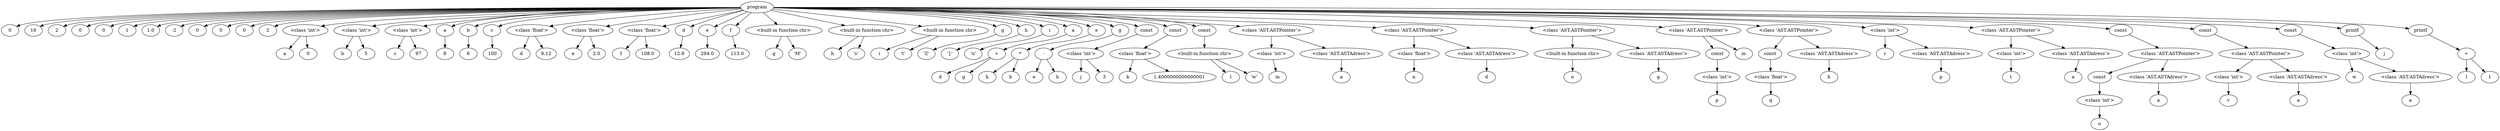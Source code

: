 digraph G { 
"<AST.AST object at 0x0000022B9831CE50> (0)"[label="program"]
"<AST.AST object at 0x0000022B9831CBE0> (1)"[label="0"]
"<AST.AST object at 0x0000022B9831CE50> (0)"->"<AST.AST object at 0x0000022B9831CBE0> (1)"
"<AST.AST object at 0x0000022B9831C5B0> (1)"[label="16"]
"<AST.AST object at 0x0000022B9831CE50> (0)"->"<AST.AST object at 0x0000022B9831C5B0> (1)"
"<AST.AST object at 0x0000022B9831C100> (1)"[label="2"]
"<AST.AST object at 0x0000022B9831CE50> (0)"->"<AST.AST object at 0x0000022B9831C100> (1)"
"<AST.AST object at 0x0000022B9831C2B0> (1)"[label="0"]
"<AST.AST object at 0x0000022B9831CE50> (0)"->"<AST.AST object at 0x0000022B9831C2B0> (1)"
"<AST.AST object at 0x0000022B9831C790> (1)"[label="0"]
"<AST.AST object at 0x0000022B9831CE50> (0)"->"<AST.AST object at 0x0000022B9831C790> (1)"
"<AST.AST object at 0x0000022B9831D310> (1)"[label="1"]
"<AST.AST object at 0x0000022B9831CE50> (0)"->"<AST.AST object at 0x0000022B9831D310> (1)"
"<AST.AST object at 0x0000022B9831DA90> (1)"[label="1.0"]
"<AST.AST object at 0x0000022B9831CE50> (0)"->"<AST.AST object at 0x0000022B9831DA90> (1)"
"<AST.AST object at 0x0000022B9831DC70> (1)"[label="-2"]
"<AST.AST object at 0x0000022B9831CE50> (0)"->"<AST.AST object at 0x0000022B9831DC70> (1)"
"<AST.AST object at 0x0000022B9831D610> (1)"[label="0"]
"<AST.AST object at 0x0000022B9831CE50> (0)"->"<AST.AST object at 0x0000022B9831D610> (1)"
"<AST.AST object at 0x0000022B9831D340> (1)"[label="0"]
"<AST.AST object at 0x0000022B9831CE50> (0)"->"<AST.AST object at 0x0000022B9831D340> (1)"
"<AST.AST object at 0x0000022B9831DAC0> (1)"[label="0"]
"<AST.AST object at 0x0000022B9831CE50> (0)"->"<AST.AST object at 0x0000022B9831DAC0> (1)"
"<AST.AST object at 0x0000022B9832C0D0> (1)"[label="2"]
"<AST.AST object at 0x0000022B9831CE50> (0)"->"<AST.AST object at 0x0000022B9832C0D0> (1)"
"<AST.ASTDataType object at 0x0000022B9832C190> (1)"[label="<class 'int'>"]
"<AST.AST object at 0x0000022B9831CE50> (0)"->"<AST.ASTDataType object at 0x0000022B9832C190> (1)"
"<AST.ASTDataType object at 0x0000022B9832C190> (1)"[label="<class 'int'>"]
"<AST.ASTVariable object at 0x0000022B9832C130> (2)"[label="a"]
"<AST.ASTDataType object at 0x0000022B9832C190> (1)"->"<AST.ASTVariable object at 0x0000022B9832C130> (2)"
"<AST.AST object at 0x0000022B9832C220> (2)"[label="0"]
"<AST.ASTDataType object at 0x0000022B9832C190> (1)"->"<AST.AST object at 0x0000022B9832C220> (2)"
"<AST.ASTDataType object at 0x0000022B9832C2E0> (1)"[label="<class 'int'>"]
"<AST.AST object at 0x0000022B9831CE50> (0)"->"<AST.ASTDataType object at 0x0000022B9832C2E0> (1)"
"<AST.ASTDataType object at 0x0000022B9832C2E0> (1)"[label="<class 'int'>"]
"<AST.ASTVariable object at 0x0000022B9832C2B0> (2)"[label="b"]
"<AST.ASTDataType object at 0x0000022B9832C2E0> (1)"->"<AST.ASTVariable object at 0x0000022B9832C2B0> (2)"
"<AST.AST object at 0x0000022B9832C400> (2)"[label="5"]
"<AST.ASTDataType object at 0x0000022B9832C2E0> (1)"->"<AST.AST object at 0x0000022B9832C400> (2)"
"<AST.ASTDataType object at 0x0000022B9832C430> (1)"[label="<class 'int'>"]
"<AST.AST object at 0x0000022B9831CE50> (0)"->"<AST.ASTDataType object at 0x0000022B9832C430> (1)"
"<AST.ASTDataType object at 0x0000022B9832C430> (1)"[label="<class 'int'>"]
"<AST.ASTVariable object at 0x0000022B9832C3D0> (2)"[label="c"]
"<AST.ASTDataType object at 0x0000022B9832C430> (1)"->"<AST.ASTVariable object at 0x0000022B9832C3D0> (2)"
"<AST.AST object at 0x0000022B9832C550> (2)"[label="97"]
"<AST.ASTDataType object at 0x0000022B9832C430> (1)"->"<AST.AST object at 0x0000022B9832C550> (2)"
"<AST.ASTVariable object at 0x0000022B9832C520> (1)"[label="a"]
"<AST.AST object at 0x0000022B9831CE50> (0)"->"<AST.ASTVariable object at 0x0000022B9832C520> (1)"
"<AST.ASTVariable object at 0x0000022B9832C520> (1)"[label="a"]
"<AST.AST object at 0x0000022B9832C580> (2)"[label="8"]
"<AST.ASTVariable object at 0x0000022B9832C520> (1)"->"<AST.AST object at 0x0000022B9832C580> (2)"
"<AST.ASTVariable object at 0x0000022B9832C5E0> (1)"[label="b"]
"<AST.AST object at 0x0000022B9831CE50> (0)"->"<AST.ASTVariable object at 0x0000022B9832C5E0> (1)"
"<AST.ASTVariable object at 0x0000022B9832C5E0> (1)"[label="b"]
"<AST.AST object at 0x0000022B9832C610> (2)"[label="6"]
"<AST.ASTVariable object at 0x0000022B9832C5E0> (1)"->"<AST.AST object at 0x0000022B9832C610> (2)"
"<AST.ASTVariable object at 0x0000022B9832C670> (1)"[label="c"]
"<AST.AST object at 0x0000022B9831CE50> (0)"->"<AST.ASTVariable object at 0x0000022B9832C670> (1)"
"<AST.ASTVariable object at 0x0000022B9832C670> (1)"[label="c"]
"<AST.AST object at 0x0000022B9832C700> (2)"[label="100"]
"<AST.ASTVariable object at 0x0000022B9832C670> (1)"->"<AST.AST object at 0x0000022B9832C700> (2)"
"<AST.ASTDataType object at 0x0000022B9832C7C0> (1)"[label="<class 'float'>"]
"<AST.AST object at 0x0000022B9831CE50> (0)"->"<AST.ASTDataType object at 0x0000022B9832C7C0> (1)"
"<AST.ASTDataType object at 0x0000022B9832C7C0> (1)"[label="<class 'float'>"]
"<AST.ASTVariable object at 0x0000022B9832C760> (2)"[label="d"]
"<AST.ASTDataType object at 0x0000022B9832C7C0> (1)"->"<AST.ASTVariable object at 0x0000022B9832C760> (2)"
"<AST.AST object at 0x0000022B9832C850> (2)"[label="9.12"]
"<AST.ASTDataType object at 0x0000022B9832C7C0> (1)"->"<AST.AST object at 0x0000022B9832C850> (2)"
"<AST.ASTDataType object at 0x0000022B9832C910> (1)"[label="<class 'float'>"]
"<AST.AST object at 0x0000022B9831CE50> (0)"->"<AST.ASTDataType object at 0x0000022B9832C910> (1)"
"<AST.ASTDataType object at 0x0000022B9832C910> (1)"[label="<class 'float'>"]
"<AST.ASTVariable object at 0x0000022B9832C8E0> (2)"[label="e"]
"<AST.ASTDataType object at 0x0000022B9832C910> (1)"->"<AST.ASTVariable object at 0x0000022B9832C8E0> (2)"
"<AST.AST object at 0x0000022B9832CA30> (2)"[label="2.0"]
"<AST.ASTDataType object at 0x0000022B9832C910> (1)"->"<AST.AST object at 0x0000022B9832CA30> (2)"
"<AST.ASTDataType object at 0x0000022B9832CA60> (1)"[label="<class 'float'>"]
"<AST.AST object at 0x0000022B9831CE50> (0)"->"<AST.ASTDataType object at 0x0000022B9832CA60> (1)"
"<AST.ASTDataType object at 0x0000022B9832CA60> (1)"[label="<class 'float'>"]
"<AST.ASTVariable object at 0x0000022B9832C9A0> (2)"[label="f"]
"<AST.ASTDataType object at 0x0000022B9832CA60> (1)"->"<AST.ASTVariable object at 0x0000022B9832C9A0> (2)"
"<AST.AST object at 0x0000022B9832CB80> (2)"[label="108.0"]
"<AST.ASTDataType object at 0x0000022B9832CA60> (1)"->"<AST.AST object at 0x0000022B9832CB80> (2)"
"<AST.ASTVariable object at 0x0000022B9832CBB0> (1)"[label="d"]
"<AST.AST object at 0x0000022B9831CE50> (0)"->"<AST.ASTVariable object at 0x0000022B9832CBB0> (1)"
"<AST.ASTVariable object at 0x0000022B9832CBB0> (1)"[label="d"]
"<AST.AST object at 0x0000022B9832CBE0> (2)"[label="12.8"]
"<AST.ASTVariable object at 0x0000022B9832CBB0> (1)"->"<AST.AST object at 0x0000022B9832CBE0> (2)"
"<AST.ASTVariable object at 0x0000022B9832CC40> (1)"[label="e"]
"<AST.AST object at 0x0000022B9831CE50> (0)"->"<AST.ASTVariable object at 0x0000022B9832CC40> (1)"
"<AST.ASTVariable object at 0x0000022B9832CC40> (1)"[label="e"]
"<AST.AST object at 0x0000022B9832CCA0> (2)"[label="294.0"]
"<AST.ASTVariable object at 0x0000022B9832CC40> (1)"->"<AST.AST object at 0x0000022B9832CCA0> (2)"
"<AST.ASTVariable object at 0x0000022B9832CD30> (1)"[label="f"]
"<AST.AST object at 0x0000022B9831CE50> (0)"->"<AST.ASTVariable object at 0x0000022B9832CD30> (1)"
"<AST.ASTVariable object at 0x0000022B9832CD30> (1)"[label="f"]
"<AST.AST object at 0x0000022B9832CD90> (2)"[label="113.0"]
"<AST.ASTVariable object at 0x0000022B9832CD30> (1)"->"<AST.AST object at 0x0000022B9832CD90> (2)"
"<AST.ASTDataType object at 0x0000022B9832CE50> (1)"[label="<built-in function chr>"]
"<AST.AST object at 0x0000022B9831CE50> (0)"->"<AST.ASTDataType object at 0x0000022B9832CE50> (1)"
"<AST.ASTDataType object at 0x0000022B9832CE50> (1)"[label="<built-in function chr>"]
"<AST.ASTVariable object at 0x0000022B9832CDF0> (2)"[label="g"]
"<AST.ASTDataType object at 0x0000022B9832CE50> (1)"->"<AST.ASTVariable object at 0x0000022B9832CDF0> (2)"
"<AST.AST object at 0x0000022B9832CEE0> (2)"[label="'M'"]
"<AST.ASTDataType object at 0x0000022B9832CE50> (1)"->"<AST.AST object at 0x0000022B9832CEE0> (2)"
"<AST.ASTDataType object at 0x0000022B9832CFA0> (1)"[label="<built-in function chr>"]
"<AST.AST object at 0x0000022B9831CE50> (0)"->"<AST.ASTDataType object at 0x0000022B9832CFA0> (1)"
"<AST.ASTDataType object at 0x0000022B9832CFA0> (1)"[label="<built-in function chr>"]
"<AST.ASTVariable object at 0x0000022B9832CF70> (2)"[label="h"]
"<AST.ASTDataType object at 0x0000022B9832CFA0> (1)"->"<AST.ASTVariable object at 0x0000022B9832CF70> (2)"
"<AST.AST object at 0x0000022B9832F100> (2)"[label="'s'"]
"<AST.ASTDataType object at 0x0000022B9832CFA0> (1)"->"<AST.AST object at 0x0000022B9832F100> (2)"
"<AST.ASTDataType object at 0x0000022B9832F160> (1)"[label="<built-in function chr>"]
"<AST.AST object at 0x0000022B9831CE50> (0)"->"<AST.ASTDataType object at 0x0000022B9832F160> (1)"
"<AST.ASTDataType object at 0x0000022B9832F160> (1)"[label="<built-in function chr>"]
"<AST.ASTVariable object at 0x0000022B9832F0D0> (2)"[label="i"]
"<AST.ASTDataType object at 0x0000022B9832F160> (1)"->"<AST.ASTVariable object at 0x0000022B9832F0D0> (2)"
"<AST.AST object at 0x0000022B9832F280> (2)"[label="'t'"]
"<AST.ASTDataType object at 0x0000022B9832F160> (1)"->"<AST.AST object at 0x0000022B9832F280> (2)"
"<AST.ASTVariable object at 0x0000022B9832F250> (1)"[label="g"]
"<AST.AST object at 0x0000022B9831CE50> (0)"->"<AST.ASTVariable object at 0x0000022B9832F250> (1)"
"<AST.ASTVariable object at 0x0000022B9832F250> (1)"[label="g"]
"<AST.AST object at 0x0000022B9832F2E0> (2)"[label="'Z'"]
"<AST.ASTVariable object at 0x0000022B9832F250> (1)"->"<AST.AST object at 0x0000022B9832F2E0> (2)"
"<AST.ASTVariable object at 0x0000022B9832F340> (1)"[label="h"]
"<AST.AST object at 0x0000022B9831CE50> (0)"->"<AST.ASTVariable object at 0x0000022B9832F340> (1)"
"<AST.ASTVariable object at 0x0000022B9832F340> (1)"[label="h"]
"<AST.AST object at 0x0000022B9832F430> (2)"[label="'}'"]
"<AST.ASTVariable object at 0x0000022B9832F340> (1)"->"<AST.AST object at 0x0000022B9832F430> (2)"
"<AST.ASTVariable object at 0x0000022B9832F3D0> (1)"[label="i"]
"<AST.AST object at 0x0000022B9831CE50> (0)"->"<AST.ASTVariable object at 0x0000022B9832F3D0> (1)"
"<AST.ASTVariable object at 0x0000022B9832F3D0> (1)"[label="i"]
"<AST.AST object at 0x0000022B9832F490> (2)"[label="'u'"]
"<AST.ASTVariable object at 0x0000022B9832F3D0> (1)"->"<AST.AST object at 0x0000022B9832F490> (2)"
"<AST.ASTVariable object at 0x0000022B9832F4F0> (1)"[label="a"]
"<AST.AST object at 0x0000022B9831CE50> (0)"->"<AST.ASTVariable object at 0x0000022B9832F4F0> (1)"
"<AST.ASTVariable object at 0x0000022B9832F4F0> (1)"[label="a"]
"<AST.ASTOperator object at 0x0000022B9832F610> (2)"[label="+"]
"<AST.ASTVariable object at 0x0000022B9832F4F0> (1)"->"<AST.ASTOperator object at 0x0000022B9832F610> (2)"
"<AST.ASTOperator object at 0x0000022B9832F610> (2)"[label="+"]
"<AST.ASTVariable object at 0x0000022B9832F550> (3)"[label="d"]
"<AST.ASTOperator object at 0x0000022B9832F610> (2)"->"<AST.ASTVariable object at 0x0000022B9832F550> (3)"
"<AST.ASTVariable object at 0x0000022B9832F5B0> (3)"[label="g"]
"<AST.ASTOperator object at 0x0000022B9832F610> (2)"->"<AST.ASTVariable object at 0x0000022B9832F5B0> (3)"
"<AST.ASTVariable object at 0x0000022B9832F670> (1)"[label="e"]
"<AST.AST object at 0x0000022B9831CE50> (0)"->"<AST.ASTVariable object at 0x0000022B9832F670> (1)"
"<AST.ASTVariable object at 0x0000022B9832F670> (1)"[label="e"]
"<AST.ASTOperator object at 0x0000022B9832F790> (2)"[label="*"]
"<AST.ASTVariable object at 0x0000022B9832F670> (1)"->"<AST.ASTOperator object at 0x0000022B9832F790> (2)"
"<AST.ASTOperator object at 0x0000022B9832F790> (2)"[label="*"]
"<AST.ASTVariable object at 0x0000022B9832F6D0> (3)"[label="h"]
"<AST.ASTOperator object at 0x0000022B9832F790> (2)"->"<AST.ASTVariable object at 0x0000022B9832F6D0> (3)"
"<AST.ASTVariable object at 0x0000022B9832F730> (3)"[label="b"]
"<AST.ASTOperator object at 0x0000022B9832F790> (2)"->"<AST.ASTVariable object at 0x0000022B9832F730> (3)"
"<AST.ASTVariable object at 0x0000022B9832F7F0> (1)"[label="g"]
"<AST.AST object at 0x0000022B9831CE50> (0)"->"<AST.ASTVariable object at 0x0000022B9832F7F0> (1)"
"<AST.ASTVariable object at 0x0000022B9832F7F0> (1)"[label="g"]
"<AST.ASTOperator object at 0x0000022B9832F910> (2)"[label="-"]
"<AST.ASTVariable object at 0x0000022B9832F7F0> (1)"->"<AST.ASTOperator object at 0x0000022B9832F910> (2)"
"<AST.ASTOperator object at 0x0000022B9832F910> (2)"[label="-"]
"<AST.ASTVariable object at 0x0000022B9832F850> (3)"[label="e"]
"<AST.ASTOperator object at 0x0000022B9832F910> (2)"->"<AST.ASTVariable object at 0x0000022B9832F850> (3)"
"<AST.ASTVariable object at 0x0000022B9832F8B0> (3)"[label="h"]
"<AST.ASTOperator object at 0x0000022B9832F910> (2)"->"<AST.ASTVariable object at 0x0000022B9832F8B0> (3)"
"<AST.ASTConst object at 0x0000022B9832FA60> (1)"[label="const"]
"<AST.AST object at 0x0000022B9831CE50> (0)"->"<AST.ASTConst object at 0x0000022B9832FA60> (1)"
"<AST.ASTConst object at 0x0000022B9832FA60> (1)"[label="const"]
"<AST.ASTDataType object at 0x0000022B9832F9D0> (2)"[label="<class 'int'>"]
"<AST.ASTConst object at 0x0000022B9832FA60> (1)"->"<AST.ASTDataType object at 0x0000022B9832F9D0> (2)"
"<AST.ASTDataType object at 0x0000022B9832F9D0> (2)"[label="<class 'int'>"]
"<AST.ASTVariable object at 0x0000022B9832F970> (3)"[label="j"]
"<AST.ASTDataType object at 0x0000022B9832F9D0> (2)"->"<AST.ASTVariable object at 0x0000022B9832F970> (3)"
"<AST.AST object at 0x0000022B9832FB80> (3)"[label="3"]
"<AST.ASTDataType object at 0x0000022B9832F9D0> (2)"->"<AST.AST object at 0x0000022B9832FB80> (3)"
"<AST.ASTConst object at 0x0000022B9832FD00> (1)"[label="const"]
"<AST.AST object at 0x0000022B9831CE50> (0)"->"<AST.ASTConst object at 0x0000022B9832FD00> (1)"
"<AST.ASTConst object at 0x0000022B9832FD00> (1)"[label="const"]
"<AST.ASTDataType object at 0x0000022B9832FC10> (2)"[label="<class 'float'>"]
"<AST.ASTConst object at 0x0000022B9832FD00> (1)"->"<AST.ASTDataType object at 0x0000022B9832FC10> (2)"
"<AST.ASTDataType object at 0x0000022B9832FC10> (2)"[label="<class 'float'>"]
"<AST.ASTVariable object at 0x0000022B9832FC70> (3)"[label="k"]
"<AST.ASTDataType object at 0x0000022B9832FC10> (2)"->"<AST.ASTVariable object at 0x0000022B9832FC70> (3)"
"<AST.AST object at 0x0000022B9832FE20> (3)"[label="1.4000000000000001"]
"<AST.ASTDataType object at 0x0000022B9832FC10> (2)"->"<AST.AST object at 0x0000022B9832FE20> (3)"
"<AST.ASTConst object at 0x0000022B9832FFA0> (1)"[label="const"]
"<AST.AST object at 0x0000022B9831CE50> (0)"->"<AST.ASTConst object at 0x0000022B9832FFA0> (1)"
"<AST.ASTConst object at 0x0000022B9832FFA0> (1)"[label="const"]
"<AST.ASTDataType object at 0x0000022B9832FF10> (2)"[label="<built-in function chr>"]
"<AST.ASTConst object at 0x0000022B9832FFA0> (1)"->"<AST.ASTDataType object at 0x0000022B9832FF10> (2)"
"<AST.ASTDataType object at 0x0000022B9832FF10> (2)"[label="<built-in function chr>"]
"<AST.ASTVariable object at 0x0000022B9832FE80> (3)"[label="l"]
"<AST.ASTDataType object at 0x0000022B9832FF10> (2)"->"<AST.ASTVariable object at 0x0000022B9832FE80> (3)"
"<AST.AST object at 0x0000022B9832CE80> (3)"[label="'w'"]
"<AST.ASTDataType object at 0x0000022B9832FF10> (2)"->"<AST.AST object at 0x0000022B9832CE80> (3)"
"<AST.ASTPointer object at 0x0000022B98336070> (1)"[label="<class 'AST.ASTPointer'>"]
"<AST.AST object at 0x0000022B9831CE50> (0)"->"<AST.ASTPointer object at 0x0000022B98336070> (1)"
"<AST.ASTPointer object at 0x0000022B98336070> (1)"[label="<class 'AST.ASTPointer'>"]
"<AST.ASTDataType object at 0x0000022B9832C460> (2)"[label="<class 'int'>"]
"<AST.ASTPointer object at 0x0000022B98336070> (1)"->"<AST.ASTDataType object at 0x0000022B9832C460> (2)"
"<AST.ASTDataType object at 0x0000022B9832C460> (2)"[label="<class 'int'>"]
"<AST.ASTVariable object at 0x0000022B9832C940> (3)"[label="m"]
"<AST.ASTDataType object at 0x0000022B9832C460> (2)"->"<AST.ASTVariable object at 0x0000022B9832C940> (3)"
"<AST.ASTAdress object at 0x0000022B98336100> (2)"[label="<class 'AST.ASTAdress'>"]
"<AST.ASTPointer object at 0x0000022B98336070> (1)"->"<AST.ASTAdress object at 0x0000022B98336100> (2)"
"<AST.ASTAdress object at 0x0000022B98336100> (2)"[label="<class 'AST.ASTAdress'>"]
"<AST.ASTVariable object at 0x0000022B983360D0> (3)"[label="a"]
"<AST.ASTAdress object at 0x0000022B98336100> (2)"->"<AST.ASTVariable object at 0x0000022B983360D0> (3)"
"<AST.ASTPointer object at 0x0000022B98336250> (1)"[label="<class 'AST.ASTPointer'>"]
"<AST.AST object at 0x0000022B9831CE50> (0)"->"<AST.ASTPointer object at 0x0000022B98336250> (1)"
"<AST.ASTPointer object at 0x0000022B98336250> (1)"[label="<class 'AST.ASTPointer'>"]
"<AST.ASTDataType object at 0x0000022B98336190> (2)"[label="<class 'float'>"]
"<AST.ASTPointer object at 0x0000022B98336250> (1)"->"<AST.ASTDataType object at 0x0000022B98336190> (2)"
"<AST.ASTDataType object at 0x0000022B98336190> (2)"[label="<class 'float'>"]
"<AST.ASTVariable object at 0x0000022B98336160> (3)"[label="n"]
"<AST.ASTDataType object at 0x0000022B98336190> (2)"->"<AST.ASTVariable object at 0x0000022B98336160> (3)"
"<AST.ASTAdress object at 0x0000022B98336310> (2)"[label="<class 'AST.ASTAdress'>"]
"<AST.ASTPointer object at 0x0000022B98336250> (1)"->"<AST.ASTAdress object at 0x0000022B98336310> (2)"
"<AST.ASTAdress object at 0x0000022B98336310> (2)"[label="<class 'AST.ASTAdress'>"]
"<AST.ASTVariable object at 0x0000022B983362E0> (3)"[label="d"]
"<AST.ASTAdress object at 0x0000022B98336310> (2)"->"<AST.ASTVariable object at 0x0000022B983362E0> (3)"
"<AST.ASTPointer object at 0x0000022B98336460> (1)"[label="<class 'AST.ASTPointer'>"]
"<AST.AST object at 0x0000022B9831CE50> (0)"->"<AST.ASTPointer object at 0x0000022B98336460> (1)"
"<AST.ASTPointer object at 0x0000022B98336460> (1)"[label="<class 'AST.ASTPointer'>"]
"<AST.ASTDataType object at 0x0000022B983363D0> (2)"[label="<built-in function chr>"]
"<AST.ASTPointer object at 0x0000022B98336460> (1)"->"<AST.ASTDataType object at 0x0000022B983363D0> (2)"
"<AST.ASTDataType object at 0x0000022B983363D0> (2)"[label="<built-in function chr>"]
"<AST.ASTVariable object at 0x0000022B98336370> (3)"[label="o"]
"<AST.ASTDataType object at 0x0000022B983363D0> (2)"->"<AST.ASTVariable object at 0x0000022B98336370> (3)"
"<AST.ASTAdress object at 0x0000022B98336520> (2)"[label="<class 'AST.ASTAdress'>"]
"<AST.ASTPointer object at 0x0000022B98336460> (1)"->"<AST.ASTAdress object at 0x0000022B98336520> (2)"
"<AST.ASTAdress object at 0x0000022B98336520> (2)"[label="<class 'AST.ASTAdress'>"]
"<AST.ASTVariable object at 0x0000022B983364F0> (3)"[label="g"]
"<AST.ASTAdress object at 0x0000022B98336520> (2)"->"<AST.ASTVariable object at 0x0000022B983364F0> (3)"
"<AST.ASTPointer object at 0x0000022B98336700> (1)"[label="<class 'AST.ASTPointer'>"]
"<AST.AST object at 0x0000022B9831CE50> (0)"->"<AST.ASTPointer object at 0x0000022B98336700> (1)"
"<AST.ASTPointer object at 0x0000022B98336700> (1)"[label="<class 'AST.ASTPointer'>"]
"<AST.ASTConst object at 0x0000022B98336670> (2)"[label="const"]
"<AST.ASTPointer object at 0x0000022B98336700> (1)"->"<AST.ASTConst object at 0x0000022B98336670> (2)"
"<AST.ASTConst object at 0x0000022B98336670> (2)"[label="const"]
"<AST.ASTDataType object at 0x0000022B983365B0> (3)"[label="<class 'int'>"]
"<AST.ASTConst object at 0x0000022B98336670> (2)"->"<AST.ASTDataType object at 0x0000022B983365B0> (3)"
"<AST.ASTDataType object at 0x0000022B983365B0> (3)"[label="<class 'int'>"]
"<AST.ASTVariable object at 0x0000022B98336580> (4)"[label="p"]
"<AST.ASTDataType object at 0x0000022B983365B0> (3)"->"<AST.ASTVariable object at 0x0000022B98336580> (4)"
"<AST.ASTVariable object at 0x0000022B98336730> (2)"[label="m"]
"<AST.ASTPointer object at 0x0000022B98336700> (1)"->"<AST.ASTVariable object at 0x0000022B98336730> (2)"
"<AST.ASTPointer object at 0x0000022B98336910> (1)"[label="<class 'AST.ASTPointer'>"]
"<AST.AST object at 0x0000022B9831CE50> (0)"->"<AST.ASTPointer object at 0x0000022B98336910> (1)"
"<AST.ASTPointer object at 0x0000022B98336910> (1)"[label="<class 'AST.ASTPointer'>"]
"<AST.ASTConst object at 0x0000022B98336880> (2)"[label="const"]
"<AST.ASTPointer object at 0x0000022B98336910> (1)"->"<AST.ASTConst object at 0x0000022B98336880> (2)"
"<AST.ASTConst object at 0x0000022B98336880> (2)"[label="const"]
"<AST.ASTDataType object at 0x0000022B983367C0> (3)"[label="<class 'float'>"]
"<AST.ASTConst object at 0x0000022B98336880> (2)"->"<AST.ASTDataType object at 0x0000022B983367C0> (3)"
"<AST.ASTDataType object at 0x0000022B983367C0> (3)"[label="<class 'float'>"]
"<AST.ASTVariable object at 0x0000022B98336790> (4)"[label="q"]
"<AST.ASTDataType object at 0x0000022B983367C0> (3)"->"<AST.ASTVariable object at 0x0000022B98336790> (4)"
"<AST.ASTAdress object at 0x0000022B983369A0> (2)"[label="<class 'AST.ASTAdress'>"]
"<AST.ASTPointer object at 0x0000022B98336910> (1)"->"<AST.ASTAdress object at 0x0000022B983369A0> (2)"
"<AST.ASTAdress object at 0x0000022B983369A0> (2)"[label="<class 'AST.ASTAdress'>"]
"<AST.ASTVariable object at 0x0000022B98336940> (3)"[label="h"]
"<AST.ASTAdress object at 0x0000022B983369A0> (2)"->"<AST.ASTVariable object at 0x0000022B98336940> (3)"
"<AST.ASTDataType object at 0x0000022B983369D0> (1)"[label="<class 'int'>"]
"<AST.AST object at 0x0000022B9831CE50> (0)"->"<AST.ASTDataType object at 0x0000022B983369D0> (1)"
"<AST.ASTDataType object at 0x0000022B983369D0> (1)"[label="<class 'int'>"]
"<AST.ASTVariable object at 0x0000022B98336A00> (2)"[label="r"]
"<AST.ASTDataType object at 0x0000022B983369D0> (1)"->"<AST.ASTVariable object at 0x0000022B98336A00> (2)"
"<AST.ASTAdress object at 0x0000022B98336B80> (2)"[label="<class 'AST.ASTAdress'>"]
"<AST.ASTDataType object at 0x0000022B983369D0> (1)"->"<AST.ASTAdress object at 0x0000022B98336B80> (2)"
"<AST.ASTAdress object at 0x0000022B98336B80> (2)"[label="<class 'AST.ASTAdress'>"]
"<AST.ASTVariable object at 0x0000022B98336AF0> (3)"[label="p"]
"<AST.ASTAdress object at 0x0000022B98336B80> (2)"->"<AST.ASTVariable object at 0x0000022B98336AF0> (3)"
"<AST.ASTPointer object at 0x0000022B98336C70> (1)"[label="<class 'AST.ASTPointer'>"]
"<AST.AST object at 0x0000022B9831CE50> (0)"->"<AST.ASTPointer object at 0x0000022B98336C70> (1)"
"<AST.ASTPointer object at 0x0000022B98336C70> (1)"[label="<class 'AST.ASTPointer'>"]
"<AST.ASTDataType object at 0x0000022B98336C10> (2)"[label="<class 'int'>"]
"<AST.ASTPointer object at 0x0000022B98336C70> (1)"->"<AST.ASTDataType object at 0x0000022B98336C10> (2)"
"<AST.ASTDataType object at 0x0000022B98336C10> (2)"[label="<class 'int'>"]
"<AST.ASTVariable object at 0x0000022B98336BB0> (3)"[label="t"]
"<AST.ASTDataType object at 0x0000022B98336C10> (2)"->"<AST.ASTVariable object at 0x0000022B98336BB0> (3)"
"<AST.ASTAdress object at 0x0000022B98336D60> (2)"[label="<class 'AST.ASTAdress'>"]
"<AST.ASTPointer object at 0x0000022B98336C70> (1)"->"<AST.ASTAdress object at 0x0000022B98336D60> (2)"
"<AST.ASTAdress object at 0x0000022B98336D60> (2)"[label="<class 'AST.ASTAdress'>"]
"<AST.ASTVariable object at 0x0000022B98336D30> (3)"[label="a"]
"<AST.ASTAdress object at 0x0000022B98336D60> (2)"->"<AST.ASTVariable object at 0x0000022B98336D30> (3)"
"<AST.ASTConst object at 0x0000022B98336F70> (1)"[label="const"]
"<AST.AST object at 0x0000022B9831CE50> (0)"->"<AST.ASTConst object at 0x0000022B98336F70> (1)"
"<AST.ASTConst object at 0x0000022B98336F70> (1)"[label="const"]
"<AST.ASTPointer object at 0x0000022B98336F40> (2)"[label="<class 'AST.ASTPointer'>"]
"<AST.ASTConst object at 0x0000022B98336F70> (1)"->"<AST.ASTPointer object at 0x0000022B98336F40> (2)"
"<AST.ASTPointer object at 0x0000022B98336F40> (2)"[label="<class 'AST.ASTPointer'>"]
"<AST.ASTConst object at 0x0000022B98336EB0> (3)"[label="const"]
"<AST.ASTPointer object at 0x0000022B98336F40> (2)"->"<AST.ASTConst object at 0x0000022B98336EB0> (3)"
"<AST.ASTConst object at 0x0000022B98336EB0> (3)"[label="const"]
"<AST.ASTDataType object at 0x0000022B98336DF0> (4)"[label="<class 'int'>"]
"<AST.ASTConst object at 0x0000022B98336EB0> (3)"->"<AST.ASTDataType object at 0x0000022B98336DF0> (4)"
"<AST.ASTDataType object at 0x0000022B98336DF0> (4)"[label="<class 'int'>"]
"<AST.ASTVariable object at 0x0000022B98336DC0> (5)"[label="u"]
"<AST.ASTDataType object at 0x0000022B98336DF0> (4)"->"<AST.ASTVariable object at 0x0000022B98336DC0> (5)"
"<AST.ASTAdress object at 0x0000022B98338040> (3)"[label="<class 'AST.ASTAdress'>"]
"<AST.ASTPointer object at 0x0000022B98336F40> (2)"->"<AST.ASTAdress object at 0x0000022B98338040> (3)"
"<AST.ASTAdress object at 0x0000022B98338040> (3)"[label="<class 'AST.ASTAdress'>"]
"<AST.ASTVariable object at 0x0000022B98336FD0> (4)"[label="a"]
"<AST.ASTAdress object at 0x0000022B98338040> (3)"->"<AST.ASTVariable object at 0x0000022B98336FD0> (4)"
"<AST.ASTConst object at 0x0000022B98338250> (1)"[label="const"]
"<AST.AST object at 0x0000022B9831CE50> (0)"->"<AST.ASTConst object at 0x0000022B98338250> (1)"
"<AST.ASTConst object at 0x0000022B98338250> (1)"[label="const"]
"<AST.ASTPointer object at 0x0000022B983381C0> (2)"[label="<class 'AST.ASTPointer'>"]
"<AST.ASTConst object at 0x0000022B98338250> (1)"->"<AST.ASTPointer object at 0x0000022B983381C0> (2)"
"<AST.ASTPointer object at 0x0000022B983381C0> (2)"[label="<class 'AST.ASTPointer'>"]
"<AST.ASTDataType object at 0x0000022B98338130> (3)"[label="<class 'int'>"]
"<AST.ASTPointer object at 0x0000022B983381C0> (2)"->"<AST.ASTDataType object at 0x0000022B98338130> (3)"
"<AST.ASTDataType object at 0x0000022B98338130> (3)"[label="<class 'int'>"]
"<AST.ASTVariable object at 0x0000022B983380A0> (4)"[label="v"]
"<AST.ASTDataType object at 0x0000022B98338130> (3)"->"<AST.ASTVariable object at 0x0000022B983380A0> (4)"
"<AST.ASTAdress object at 0x0000022B983382E0> (3)"[label="<class 'AST.ASTAdress'>"]
"<AST.ASTPointer object at 0x0000022B983381C0> (2)"->"<AST.ASTAdress object at 0x0000022B983382E0> (3)"
"<AST.ASTAdress object at 0x0000022B983382E0> (3)"[label="<class 'AST.ASTAdress'>"]
"<AST.ASTVariable object at 0x0000022B98338280> (4)"[label="a"]
"<AST.ASTAdress object at 0x0000022B983382E0> (3)"->"<AST.ASTVariable object at 0x0000022B98338280> (4)"
"<AST.ASTConst object at 0x0000022B98338430> (1)"[label="const"]
"<AST.AST object at 0x0000022B9831CE50> (0)"->"<AST.ASTConst object at 0x0000022B98338430> (1)"
"<AST.ASTConst object at 0x0000022B98338430> (1)"[label="const"]
"<AST.ASTDataType object at 0x0000022B98338370> (2)"[label="<class 'int'>"]
"<AST.ASTConst object at 0x0000022B98338430> (1)"->"<AST.ASTDataType object at 0x0000022B98338370> (2)"
"<AST.ASTDataType object at 0x0000022B98338370> (2)"[label="<class 'int'>"]
"<AST.ASTVariable object at 0x0000022B98338310> (3)"[label="w"]
"<AST.ASTDataType object at 0x0000022B98338370> (2)"->"<AST.ASTVariable object at 0x0000022B98338310> (3)"
"<AST.ASTAdress object at 0x0000022B983384F0> (3)"[label="<class 'AST.ASTAdress'>"]
"<AST.ASTDataType object at 0x0000022B98338370> (2)"->"<AST.ASTAdress object at 0x0000022B983384F0> (3)"
"<AST.ASTAdress object at 0x0000022B983384F0> (3)"[label="<class 'AST.ASTAdress'>"]
"<AST.ASTVariable object at 0x0000022B983384C0> (4)"[label="a"]
"<AST.ASTAdress object at 0x0000022B983384F0> (3)"->"<AST.ASTVariable object at 0x0000022B983384C0> (4)"
"<AST.ASTPrintf object at 0x0000022B98338550> (1)"[label="printf"]
"<AST.AST object at 0x0000022B9831CE50> (0)"->"<AST.ASTPrintf object at 0x0000022B98338550> (1)"
"<AST.ASTPrintf object at 0x0000022B98338550> (1)"[label="printf"]
"<AST.ASTVariable object at 0x0000022B98338580> (2)"[label="j"]
"<AST.ASTPrintf object at 0x0000022B98338550> (1)"->"<AST.ASTVariable object at 0x0000022B98338580> (2)"
"<AST.ASTPrintf object at 0x0000022B983385E0> (1)"[label="printf"]
"<AST.AST object at 0x0000022B9831CE50> (0)"->"<AST.ASTPrintf object at 0x0000022B983385E0> (1)"
"<AST.ASTPrintf object at 0x0000022B983385E0> (1)"[label="printf"]
"<AST.ASTOperator object at 0x0000022B98338730> (2)"[label="+"]
"<AST.ASTPrintf object at 0x0000022B983385E0> (1)"->"<AST.ASTOperator object at 0x0000022B98338730> (2)"
"<AST.ASTOperator object at 0x0000022B98338730> (2)"[label="+"]
"<AST.ASTVariable object at 0x0000022B98338670> (3)"[label="l"]
"<AST.ASTOperator object at 0x0000022B98338730> (2)"->"<AST.ASTVariable object at 0x0000022B98338670> (3)"
"<AST.AST object at 0x0000022B983386D0> (3)"[label="1"]
"<AST.ASTOperator object at 0x0000022B98338730> (2)"->"<AST.AST object at 0x0000022B983386D0> (3)"
}